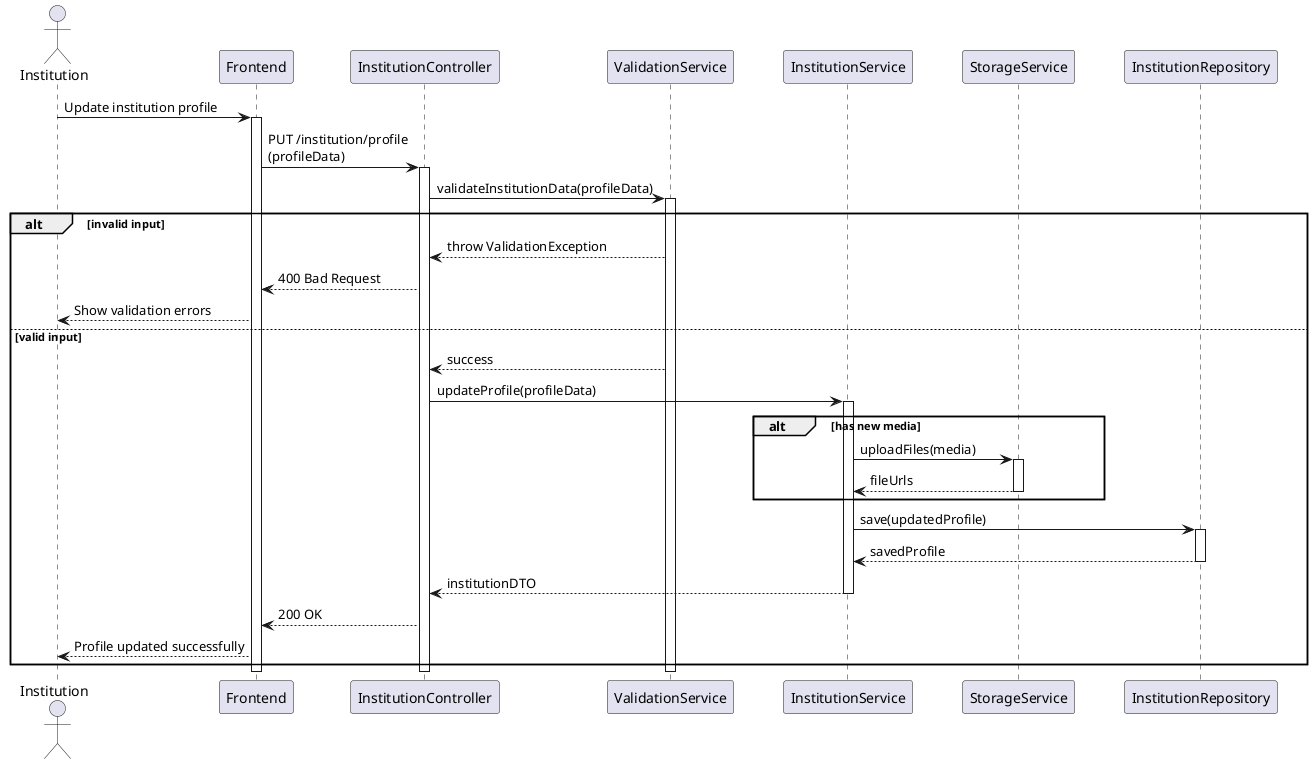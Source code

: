 @startuml Institution Management Sequence

skinparam ParticipantPadding 20
skinparam BoxPadding 10
skinparam SequenceGroupBodyBackgroundColor transparent

actor Institution
participant "Frontend" as UI
participant InstitutionController
participant ValidationService
participant InstitutionService
participant StorageService
participant InstitutionRepository

Institution -> UI: Update institution profile
activate UI

UI -> InstitutionController: PUT /institution/profile\n(profileData)
activate InstitutionController

InstitutionController -> ValidationService: validateInstitutionData(profileData)
activate ValidationService

alt invalid input
    ValidationService --> InstitutionController: throw ValidationException
    InstitutionController --> UI: 400 Bad Request
    UI --> Institution: Show validation errors
else valid input
    ValidationService --> InstitutionController: success
    
    InstitutionController -> InstitutionService: updateProfile(profileData)
    activate InstitutionService
    
    alt has new media
        InstitutionService -> StorageService: uploadFiles(media)
        activate StorageService
        StorageService --> InstitutionService: fileUrls
        deactivate StorageService
    end
    
    InstitutionService -> InstitutionRepository: save(updatedProfile)
    activate InstitutionRepository
    InstitutionRepository --> InstitutionService: savedProfile
    deactivate InstitutionRepository
    
    InstitutionService --> InstitutionController: institutionDTO
    deactivate InstitutionService
    
    InstitutionController --> UI: 200 OK
    UI --> Institution: Profile updated successfully
end

deactivate ValidationService
deactivate InstitutionController
deactivate UI

@enduml 